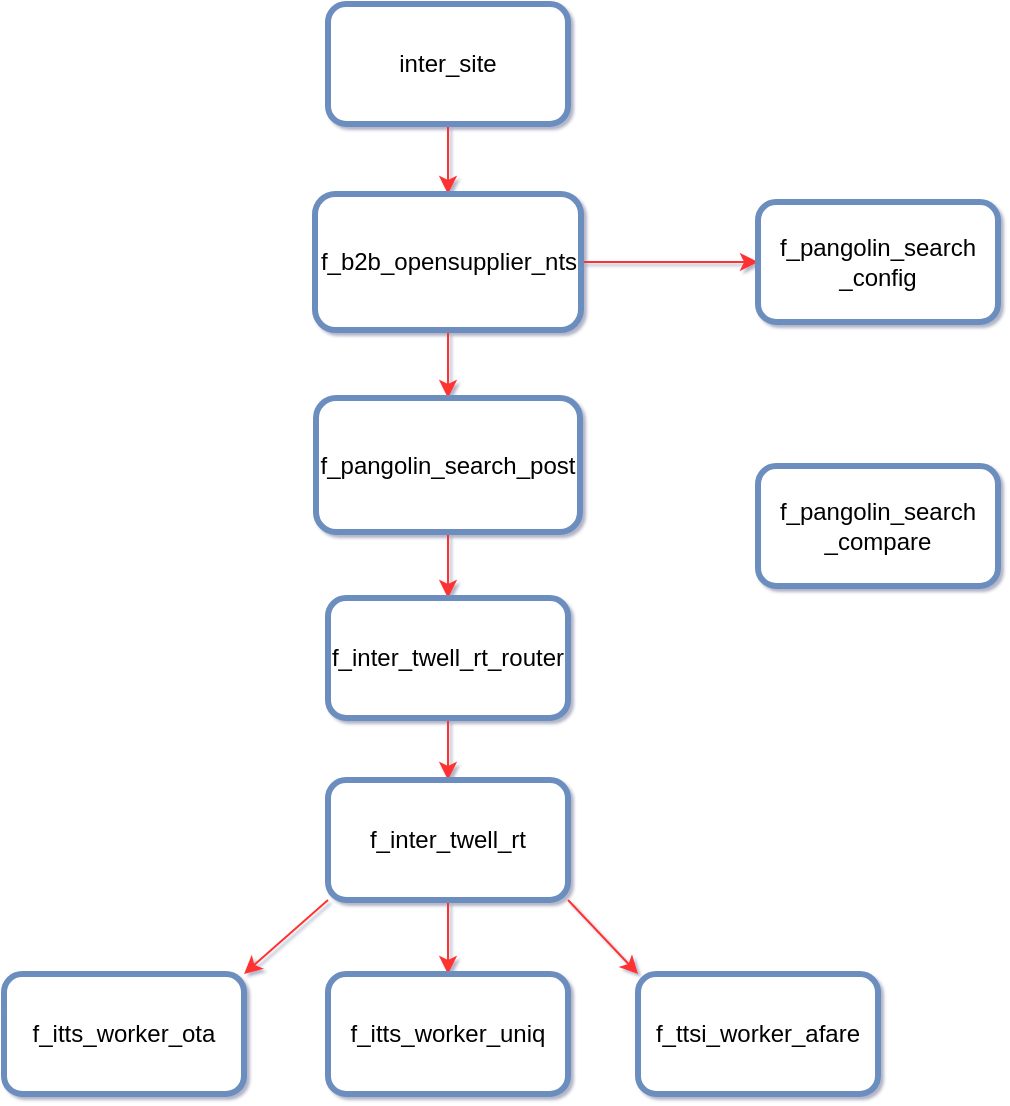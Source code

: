 <mxfile version="20.7.4" type="github"><diagram id="yWwvPQ7X9PmBNxhYb26-" name="第 1 页"><mxGraphModel dx="1026" dy="595" grid="0" gridSize="10" guides="1" tooltips="1" connect="1" arrows="1" fold="1" page="1" pageScale="1" pageWidth="1169" pageHeight="827" background="none" math="0" shadow="1"><root><mxCell id="0"/><mxCell id="1" parent="0"/><mxCell id="gkbXlg4iuOP-h-BB81vP-10" style="edgeStyle=orthogonalEdgeStyle;rounded=1;orthogonalLoop=1;jettySize=auto;html=1;entryX=0.5;entryY=0;entryDx=0;entryDy=0;fontSize=12;strokeColor=#FF3333;" edge="1" parent="1" source="gkbXlg4iuOP-h-BB81vP-1" target="gkbXlg4iuOP-h-BB81vP-2"><mxGeometry relative="1" as="geometry"/></mxCell><mxCell id="gkbXlg4iuOP-h-BB81vP-1" value="inter_site" style="rounded=1;whiteSpace=wrap;html=1;strokeWidth=3;strokeColor=#6c8ebf;fillColor=#FFFFFF;" vertex="1" parent="1"><mxGeometry x="408" y="49" width="120" height="60" as="geometry"/></mxCell><mxCell id="gkbXlg4iuOP-h-BB81vP-11" style="edgeStyle=orthogonalEdgeStyle;rounded=1;orthogonalLoop=1;jettySize=auto;html=1;entryX=0.5;entryY=0;entryDx=0;entryDy=0;strokeColor=#FF3333;fontSize=12;" edge="1" parent="1" source="gkbXlg4iuOP-h-BB81vP-2" target="gkbXlg4iuOP-h-BB81vP-3"><mxGeometry relative="1" as="geometry"/></mxCell><mxCell id="gkbXlg4iuOP-h-BB81vP-20" style="edgeStyle=orthogonalEdgeStyle;rounded=0;orthogonalLoop=1;jettySize=auto;html=1;entryX=0;entryY=0.5;entryDx=0;entryDy=0;strokeColor=#FF3333;fontSize=12;" edge="1" parent="1" source="gkbXlg4iuOP-h-BB81vP-2" target="gkbXlg4iuOP-h-BB81vP-9"><mxGeometry relative="1" as="geometry"/></mxCell><mxCell id="gkbXlg4iuOP-h-BB81vP-2" value="&lt;font style=&quot;font-size: 12px;&quot;&gt;f_b2b_opensupplier_nts&lt;/font&gt;" style="rounded=1;whiteSpace=wrap;html=1;strokeWidth=3;strokeColor=#6c8ebf;fillColor=#FFFFFF;" vertex="1" parent="1"><mxGeometry x="401.5" y="144" width="133" height="68" as="geometry"/></mxCell><mxCell id="gkbXlg4iuOP-h-BB81vP-12" style="edgeStyle=orthogonalEdgeStyle;rounded=1;orthogonalLoop=1;jettySize=auto;html=1;entryX=0.5;entryY=0;entryDx=0;entryDy=0;strokeColor=#FF3333;fontSize=12;" edge="1" parent="1" source="gkbXlg4iuOP-h-BB81vP-3" target="gkbXlg4iuOP-h-BB81vP-4"><mxGeometry relative="1" as="geometry"/></mxCell><mxCell id="gkbXlg4iuOP-h-BB81vP-3" value="f_pangolin_search_post" style="rounded=1;whiteSpace=wrap;html=1;strokeWidth=3;strokeColor=#6c8ebf;fillColor=#FFFFFF;" vertex="1" parent="1"><mxGeometry x="402" y="246" width="132" height="67" as="geometry"/></mxCell><mxCell id="gkbXlg4iuOP-h-BB81vP-13" style="edgeStyle=orthogonalEdgeStyle;rounded=1;orthogonalLoop=1;jettySize=auto;html=1;entryX=0.5;entryY=0;entryDx=0;entryDy=0;strokeColor=#FF3333;fontSize=12;" edge="1" parent="1" source="gkbXlg4iuOP-h-BB81vP-4" target="gkbXlg4iuOP-h-BB81vP-5"><mxGeometry relative="1" as="geometry"/></mxCell><mxCell id="gkbXlg4iuOP-h-BB81vP-4" value="f_inter_twell_rt_router" style="rounded=1;whiteSpace=wrap;html=1;strokeWidth=3;strokeColor=#6c8ebf;fillColor=#FFFFFF;" vertex="1" parent="1"><mxGeometry x="408" y="346" width="120" height="60" as="geometry"/></mxCell><mxCell id="gkbXlg4iuOP-h-BB81vP-14" style="edgeStyle=orthogonalEdgeStyle;rounded=1;orthogonalLoop=1;jettySize=auto;html=1;entryX=0.5;entryY=0;entryDx=0;entryDy=0;strokeColor=#FF3333;fontSize=12;" edge="1" parent="1" source="gkbXlg4iuOP-h-BB81vP-5" target="gkbXlg4iuOP-h-BB81vP-7"><mxGeometry relative="1" as="geometry"/></mxCell><mxCell id="gkbXlg4iuOP-h-BB81vP-5" value="f_inter_twell_rt" style="rounded=1;whiteSpace=wrap;html=1;strokeWidth=3;strokeColor=#6c8ebf;fillColor=#FFFFFF;" vertex="1" parent="1"><mxGeometry x="408" y="437" width="120" height="60" as="geometry"/></mxCell><mxCell id="gkbXlg4iuOP-h-BB81vP-6" value="f_itts_worker_ota" style="rounded=1;whiteSpace=wrap;html=1;strokeWidth=3;strokeColor=#6c8ebf;fillColor=#FFFFFF;" vertex="1" parent="1"><mxGeometry x="246" y="534" width="120" height="60" as="geometry"/></mxCell><mxCell id="gkbXlg4iuOP-h-BB81vP-7" value="f_itts_worker_uniq" style="rounded=1;whiteSpace=wrap;html=1;strokeWidth=3;strokeColor=#6c8ebf;fillColor=#FFFFFF;" vertex="1" parent="1"><mxGeometry x="408" y="534" width="120" height="60" as="geometry"/></mxCell><mxCell id="gkbXlg4iuOP-h-BB81vP-8" value="f_ttsi_worker_afare" style="rounded=1;whiteSpace=wrap;html=1;strokeWidth=3;strokeColor=#6c8ebf;fillColor=#FFFFFF;" vertex="1" parent="1"><mxGeometry x="563" y="534" width="120" height="60" as="geometry"/></mxCell><mxCell id="gkbXlg4iuOP-h-BB81vP-9" value="f_pangolin_search&lt;br&gt;_config" style="rounded=1;whiteSpace=wrap;html=1;strokeWidth=3;strokeColor=#6c8ebf;fillColor=#FFFFFF;" vertex="1" parent="1"><mxGeometry x="623" y="148" width="120" height="60" as="geometry"/></mxCell><mxCell id="gkbXlg4iuOP-h-BB81vP-17" value="" style="endArrow=classic;html=1;rounded=0;strokeColor=#FF3333;fontSize=12;exitX=0;exitY=1;exitDx=0;exitDy=0;entryX=1;entryY=0;entryDx=0;entryDy=0;" edge="1" parent="1" source="gkbXlg4iuOP-h-BB81vP-5" target="gkbXlg4iuOP-h-BB81vP-6"><mxGeometry width="50" height="50" relative="1" as="geometry"><mxPoint x="287" y="487" as="sourcePoint"/><mxPoint x="337" y="437" as="targetPoint"/></mxGeometry></mxCell><mxCell id="gkbXlg4iuOP-h-BB81vP-18" value="" style="endArrow=classic;html=1;rounded=0;strokeColor=#FF3333;fontSize=12;exitX=1;exitY=1;exitDx=0;exitDy=0;entryX=0;entryY=0;entryDx=0;entryDy=0;" edge="1" parent="1" source="gkbXlg4iuOP-h-BB81vP-5" target="gkbXlg4iuOP-h-BB81vP-8"><mxGeometry width="50" height="50" relative="1" as="geometry"><mxPoint x="552" y="513" as="sourcePoint"/><mxPoint x="602" y="463" as="targetPoint"/></mxGeometry></mxCell><mxCell id="gkbXlg4iuOP-h-BB81vP-19" value="f_pangolin_search&lt;br&gt;_compare" style="rounded=1;whiteSpace=wrap;html=1;strokeWidth=3;strokeColor=#6c8ebf;fillColor=#FFFFFF;" vertex="1" parent="1"><mxGeometry x="623" y="280" width="120" height="60" as="geometry"/></mxCell></root></mxGraphModel></diagram></mxfile>